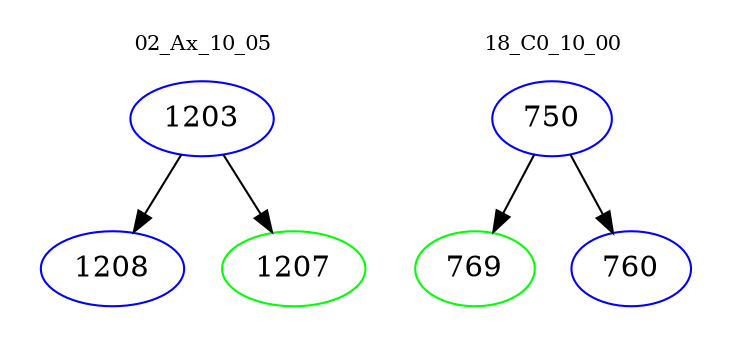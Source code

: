 digraph{
subgraph cluster_0 {
color = white
label = "02_Ax_10_05";
fontsize=10;
T0_1203 [label="1203", color="blue"]
T0_1203 -> T0_1208 [color="black"]
T0_1208 [label="1208", color="blue"]
T0_1203 -> T0_1207 [color="black"]
T0_1207 [label="1207", color="green"]
}
subgraph cluster_1 {
color = white
label = "18_C0_10_00";
fontsize=10;
T1_750 [label="750", color="blue"]
T1_750 -> T1_769 [color="black"]
T1_769 [label="769", color="green"]
T1_750 -> T1_760 [color="black"]
T1_760 [label="760", color="blue"]
}
}
